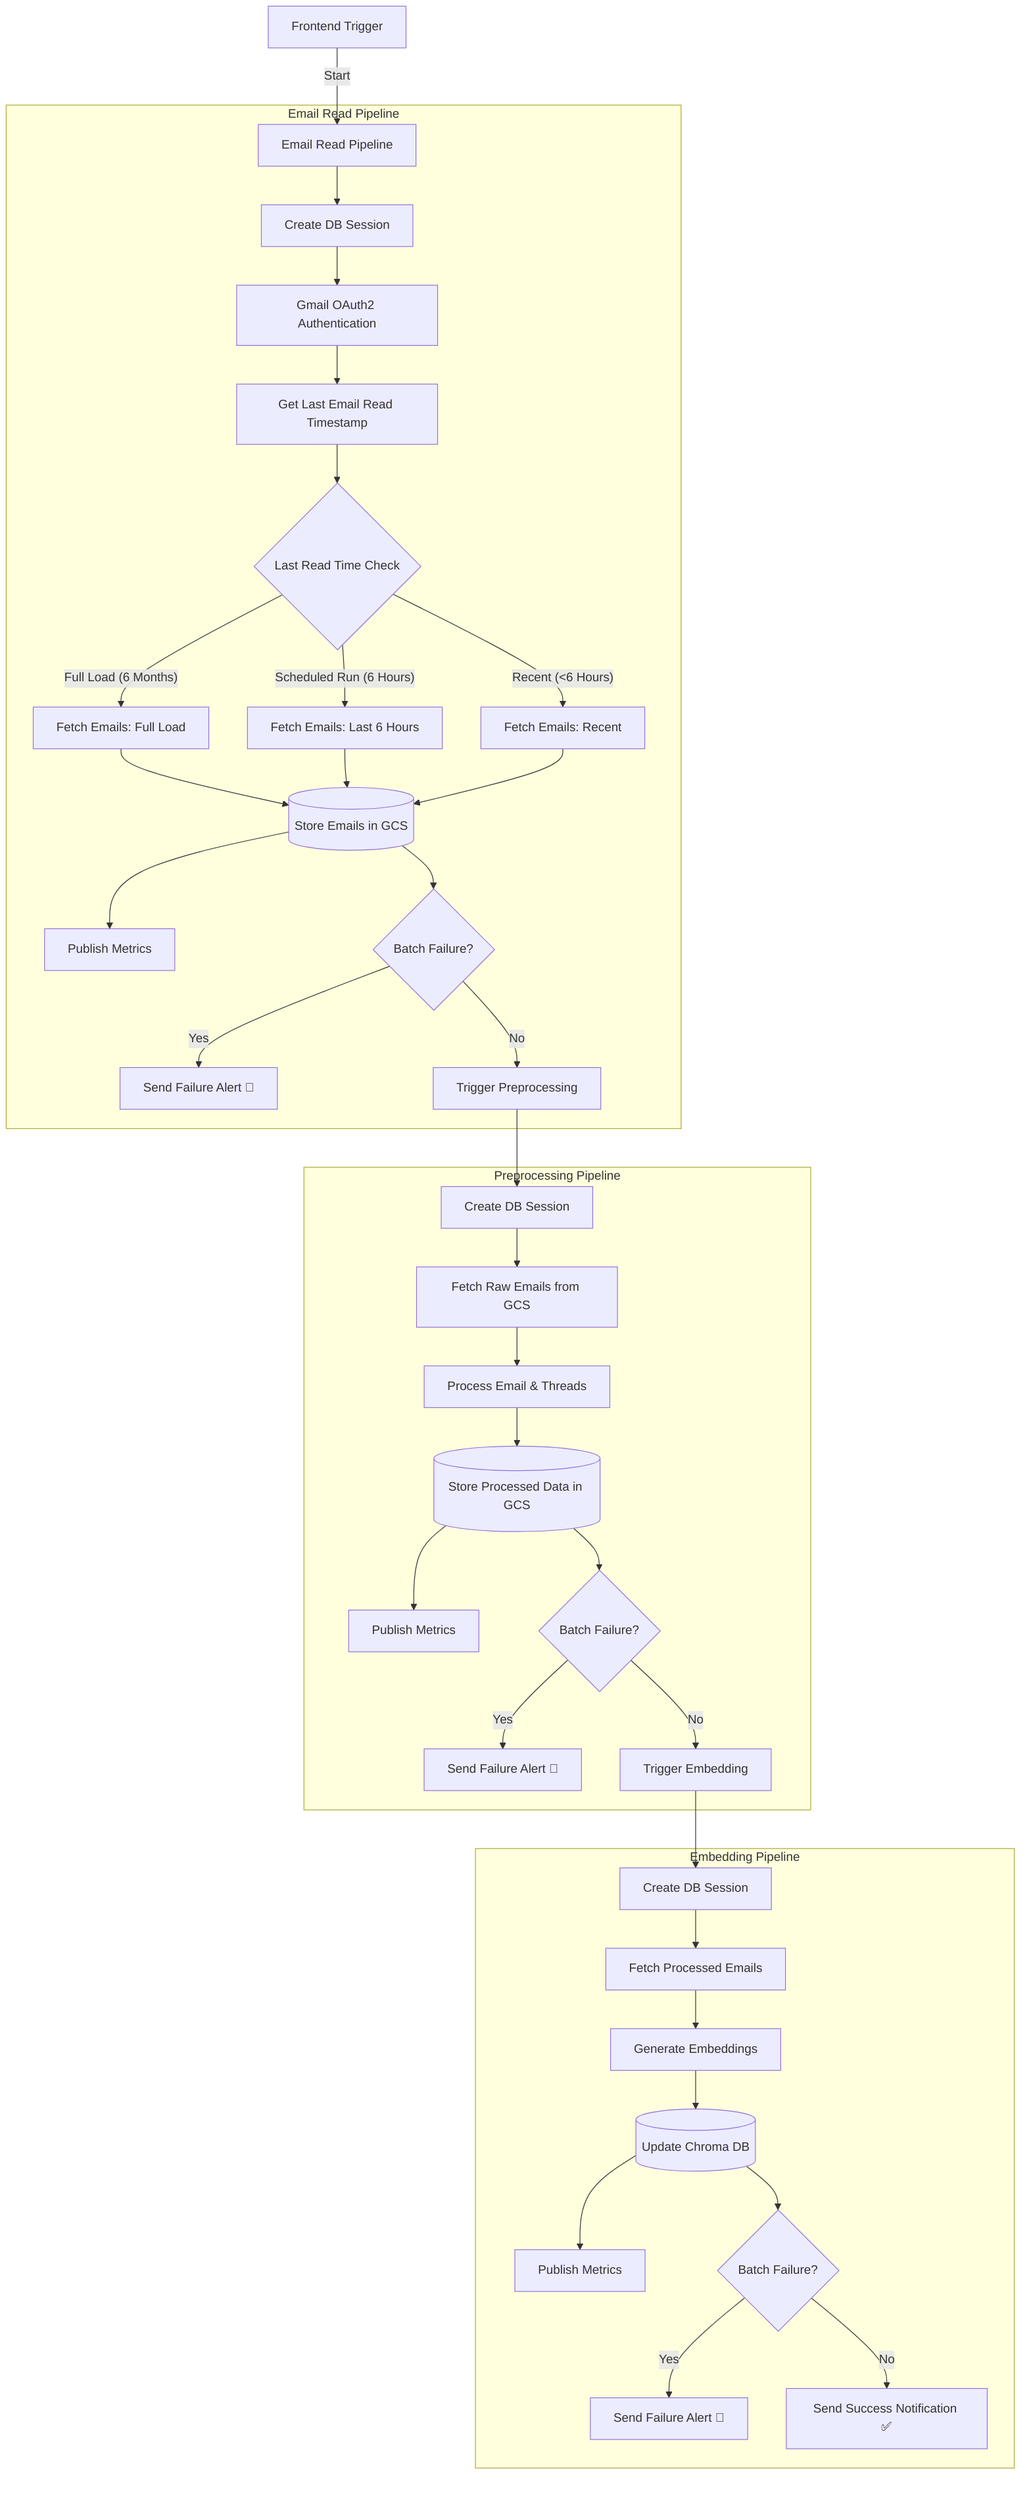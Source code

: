 graph TD

    %% Frontend Trigger
    A[Frontend Trigger] -->|Start| B[Email Read Pipeline]

    %% Email Read Pipeline
    subgraph Email Read Pipeline
        B --> C[Create DB Session]
        C --> D[Gmail OAuth2 Authentication]
        D --> E[Get Last Email Read Timestamp]
        E --> F{Last Read Time Check}
        
        F -- Full Load (6 Months) --> G[Fetch Emails: Full Load]
        F -- Scheduled Run (6 Hours) --> H[Fetch Emails: Last 6 Hours]
        F -- Recent (<6 Hours) --> I[Fetch Emails: Recent]

        G --> J[(Store Emails in GCS)]
        H --> J
        I --> J

        J --> K[Publish Metrics]
        J --> L{Batch Failure?}

        L -- Yes --> M[Send Failure Alert 📩]
        L -- No --> N[Trigger Preprocessing]
    end

    %% Preprocessing Pipeline
    subgraph Preprocessing Pipeline
        N --> O[Create DB Session]
        O --> P[Fetch Raw Emails from GCS]
        P --> Q[Process Email & Threads]
        Q --> R[(Store Processed Data in GCS)]

        R --> S[Publish Metrics]
        R --> T{Batch Failure?}

        T -- Yes --> U[Send Failure Alert 📩]
        T -- No --> V[Trigger Embedding]
    end

    %% Embedding Pipeline
    subgraph Embedding Pipeline
        V --> W[Create DB Session]
        W --> X[Fetch Processed Emails]
        X --> Y[Generate Embeddings]
        Y --> Z[(Update Chroma DB)]

        Z --> AA[Publish Metrics]
        Z --> AB{Batch Failure?}

        AB -- Yes --> AC[Send Failure Alert 📩]
        AB -- No --> AD[Send Success Notification ✅]
    end